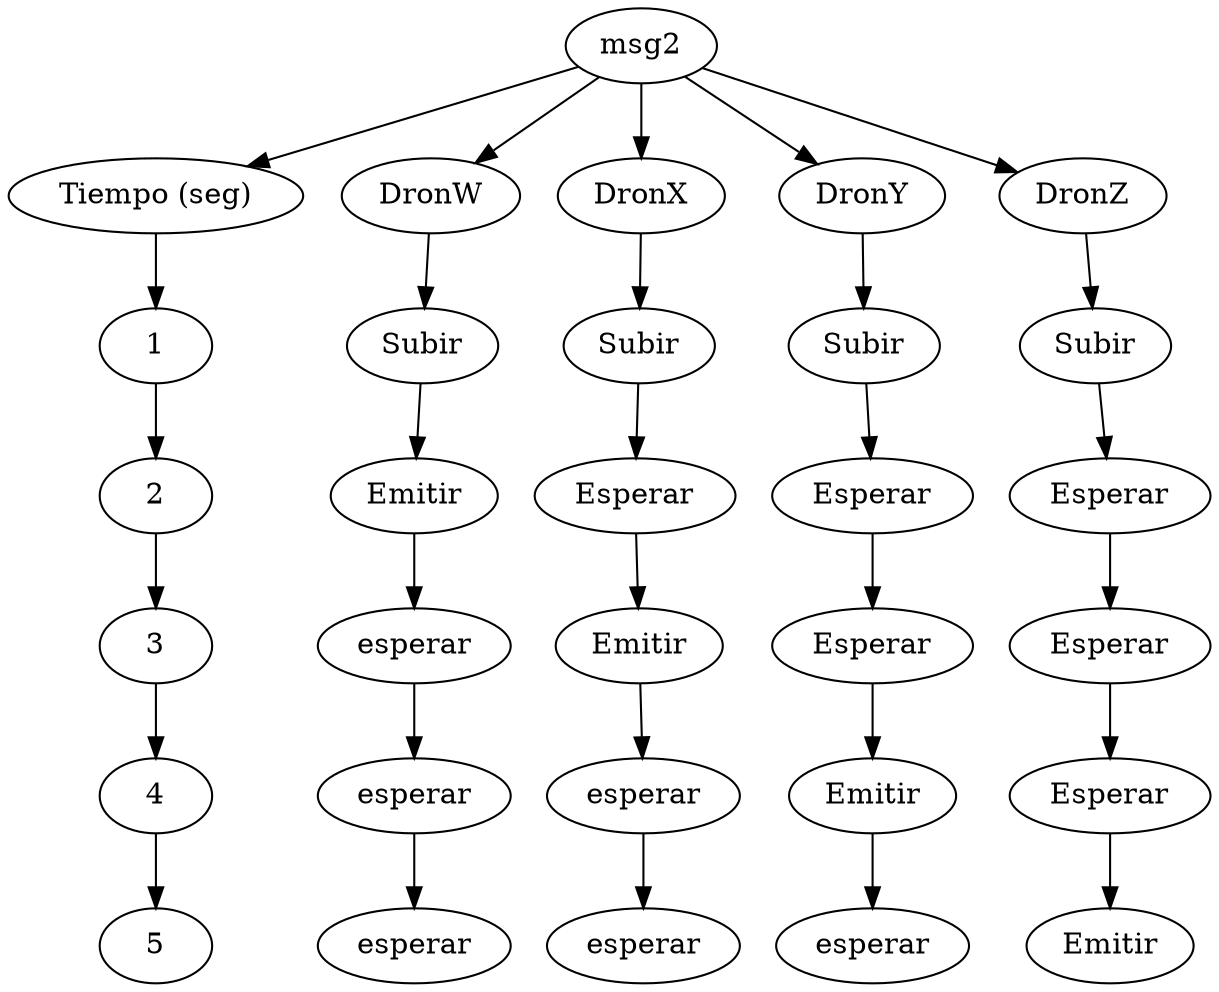 digraph "Instrucciones para transmitir mensajes" {
	msg2 [label=msg2]
	msg2tiempo [label="Tiempo (seg)"]
	msg2 -> msg2tiempo
	msg2tiempo1 [label=1]
	msg2tiempo -> msg2tiempo1
	msg2tiempo2 [label=2]
	msg2tiempo1 -> msg2tiempo2
	msg2tiempo3 [label=3]
	msg2tiempo2 -> msg2tiempo3
	msg2tiempo4 [label=4]
	msg2tiempo3 -> msg2tiempo4
	msg2tiempo5 [label=5]
	msg2tiempo4 -> msg2tiempo5
	1765919287120 [label=DronW]
	msg2 -> 1765919287120
	1765919337808 [label=Subir]
	1765919287120 -> 1765919337808
	1765919337488 [label=Emitir]
	1765919337808 -> 1765919337488
	1765919338320 [label=esperar]
	1765919337488 -> 1765919338320
	1765919340368 [label=esperar]
	1765919338320 -> 1765919340368
	1765919340624 [label=esperar]
	1765919340368 -> 1765919340624
	1765919287440 [label=DronX]
	msg2 -> 1765919287440
	1765919340560 [label=Subir]
	1765919287440 -> 1765919340560
	1765919359824 [label=Esperar]
	1765919340560 -> 1765919359824
	1765919359952 [label=Emitir]
	1765919359824 -> 1765919359952
	1765919360080 [label=esperar]
	1765919359952 -> 1765919360080
	1765919360208 [label=esperar]
	1765919360080 -> 1765919360208
	1765919287760 [label=DronY]
	msg2 -> 1765919287760
	1765919360336 [label=Subir]
	1765919287760 -> 1765919360336
	1765919360464 [label=Esperar]
	1765919360336 -> 1765919360464
	1765919360592 [label=Esperar]
	1765919360464 -> 1765919360592
	1765919360720 [label=Emitir]
	1765919360592 -> 1765919360720
	1765919360848 [label=esperar]
	1765919360720 -> 1765919360848
	1765919288144 [label=DronZ]
	msg2 -> 1765919288144
	1765919360976 [label=Subir]
	1765919288144 -> 1765919360976
	1765919361104 [label=Esperar]
	1765919360976 -> 1765919361104
	1765919361232 [label=Esperar]
	1765919361104 -> 1765919361232
	1765919361360 [label=Esperar]
	1765919361232 -> 1765919361360
	1765919361488 [label=Emitir]
	1765919361360 -> 1765919361488
}
